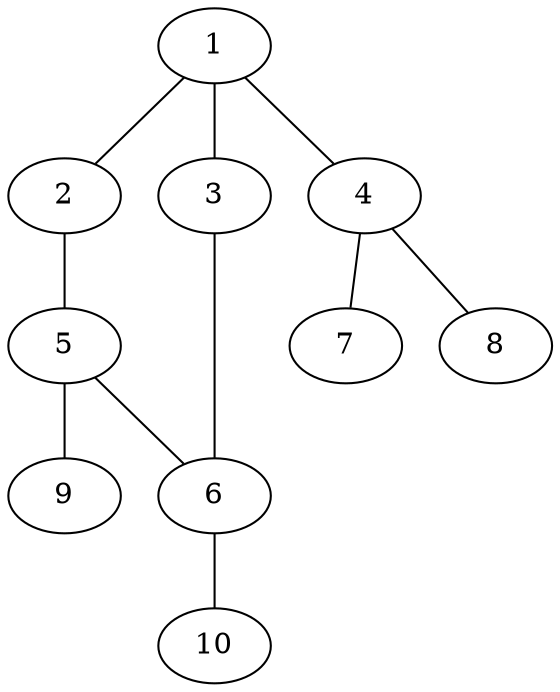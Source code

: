 graph molecule_4153 {
	1	 [chem=C];
	2	 [chem=N];
	1 -- 2	 [valence=2];
	3	 [chem=S];
	1 -- 3	 [valence=1];
	4	 [chem=N];
	1 -- 4	 [valence=1];
	5	 [chem=C];
	2 -- 5	 [valence=1];
	6	 [chem=C];
	3 -- 6	 [valence=1];
	7	 [chem=H];
	4 -- 7	 [valence=1];
	8	 [chem=H];
	4 -- 8	 [valence=1];
	5 -- 6	 [valence=2];
	9	 [chem=H];
	5 -- 9	 [valence=1];
	10	 [chem=H];
	6 -- 10	 [valence=1];
}
